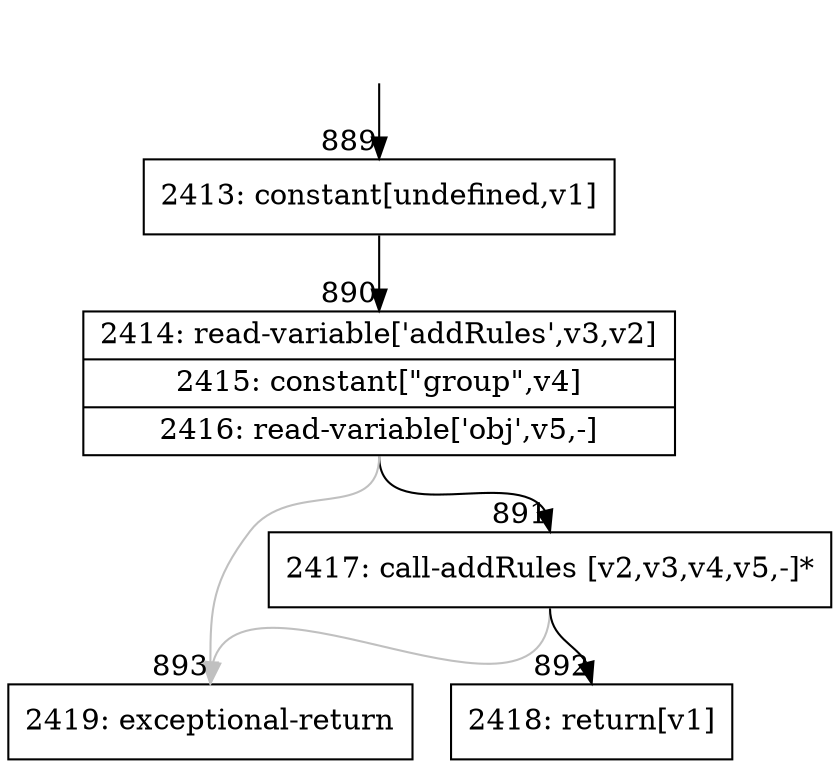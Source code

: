 digraph {
rankdir="TD"
BB_entry86[shape=none,label=""];
BB_entry86 -> BB889 [tailport=s, headport=n, headlabel="    889"]
BB889 [shape=record label="{2413: constant[undefined,v1]}" ] 
BB889 -> BB890 [tailport=s, headport=n, headlabel="      890"]
BB890 [shape=record label="{2414: read-variable['addRules',v3,v2]|2415: constant[\"group\",v4]|2416: read-variable['obj',v5,-]}" ] 
BB890 -> BB891 [tailport=s, headport=n, headlabel="      891"]
BB890 -> BB893 [tailport=s, headport=n, color=gray, headlabel="      893"]
BB891 [shape=record label="{2417: call-addRules [v2,v3,v4,v5,-]*}" ] 
BB891 -> BB892 [tailport=s, headport=n, headlabel="      892"]
BB891 -> BB893 [tailport=s, headport=n, color=gray]
BB892 [shape=record label="{2418: return[v1]}" ] 
BB893 [shape=record label="{2419: exceptional-return}" ] 
//#$~ 765
}
